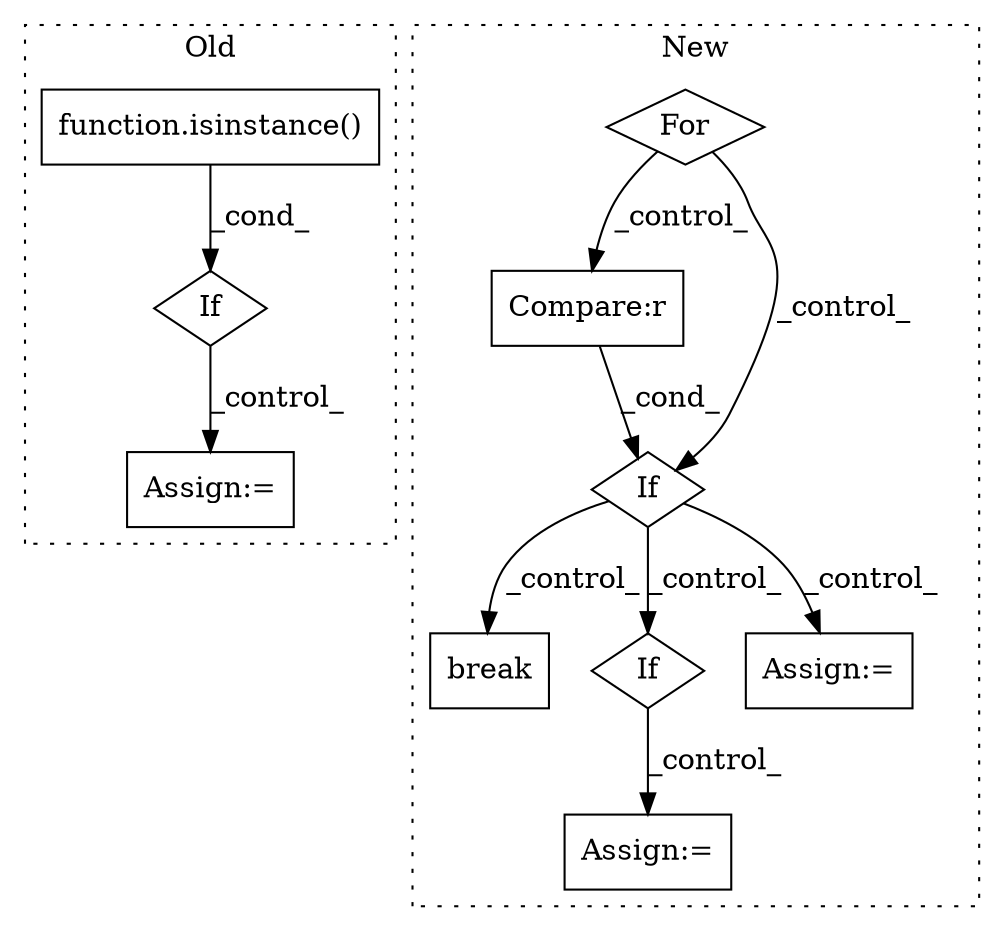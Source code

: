 digraph G {
subgraph cluster0 {
1 [label="function.isinstance()" a="75" s="507,530" l="11,1" shape="box"];
3 [label="If" a="96" s="504" l="3" shape="diamond"];
4 [label="Assign:=" a="68" s="574" l="3" shape="box"];
label = "Old";
style="dotted";
}
subgraph cluster1 {
2 [label="break" a="94" s="911" l="5" shape="box"];
5 [label="For" a="107" s="825,864" l="4,14" shape="diamond"];
6 [label="If" a="96" s="994" l="3" shape="diamond"];
7 [label="Compare:r" a="40" s="881" l="12" shape="box"];
8 [label="If" a="96" s="878" l="3" shape="diamond"];
9 [label="Assign:=" a="68" s="935" l="11" shape="box"];
10 [label="Assign:=" a="68" s="1091" l="10" shape="box"];
label = "New";
style="dotted";
}
1 -> 3 [label="_cond_"];
3 -> 4 [label="_control_"];
5 -> 7 [label="_control_"];
5 -> 8 [label="_control_"];
6 -> 10 [label="_control_"];
7 -> 8 [label="_cond_"];
8 -> 2 [label="_control_"];
8 -> 9 [label="_control_"];
8 -> 6 [label="_control_"];
}